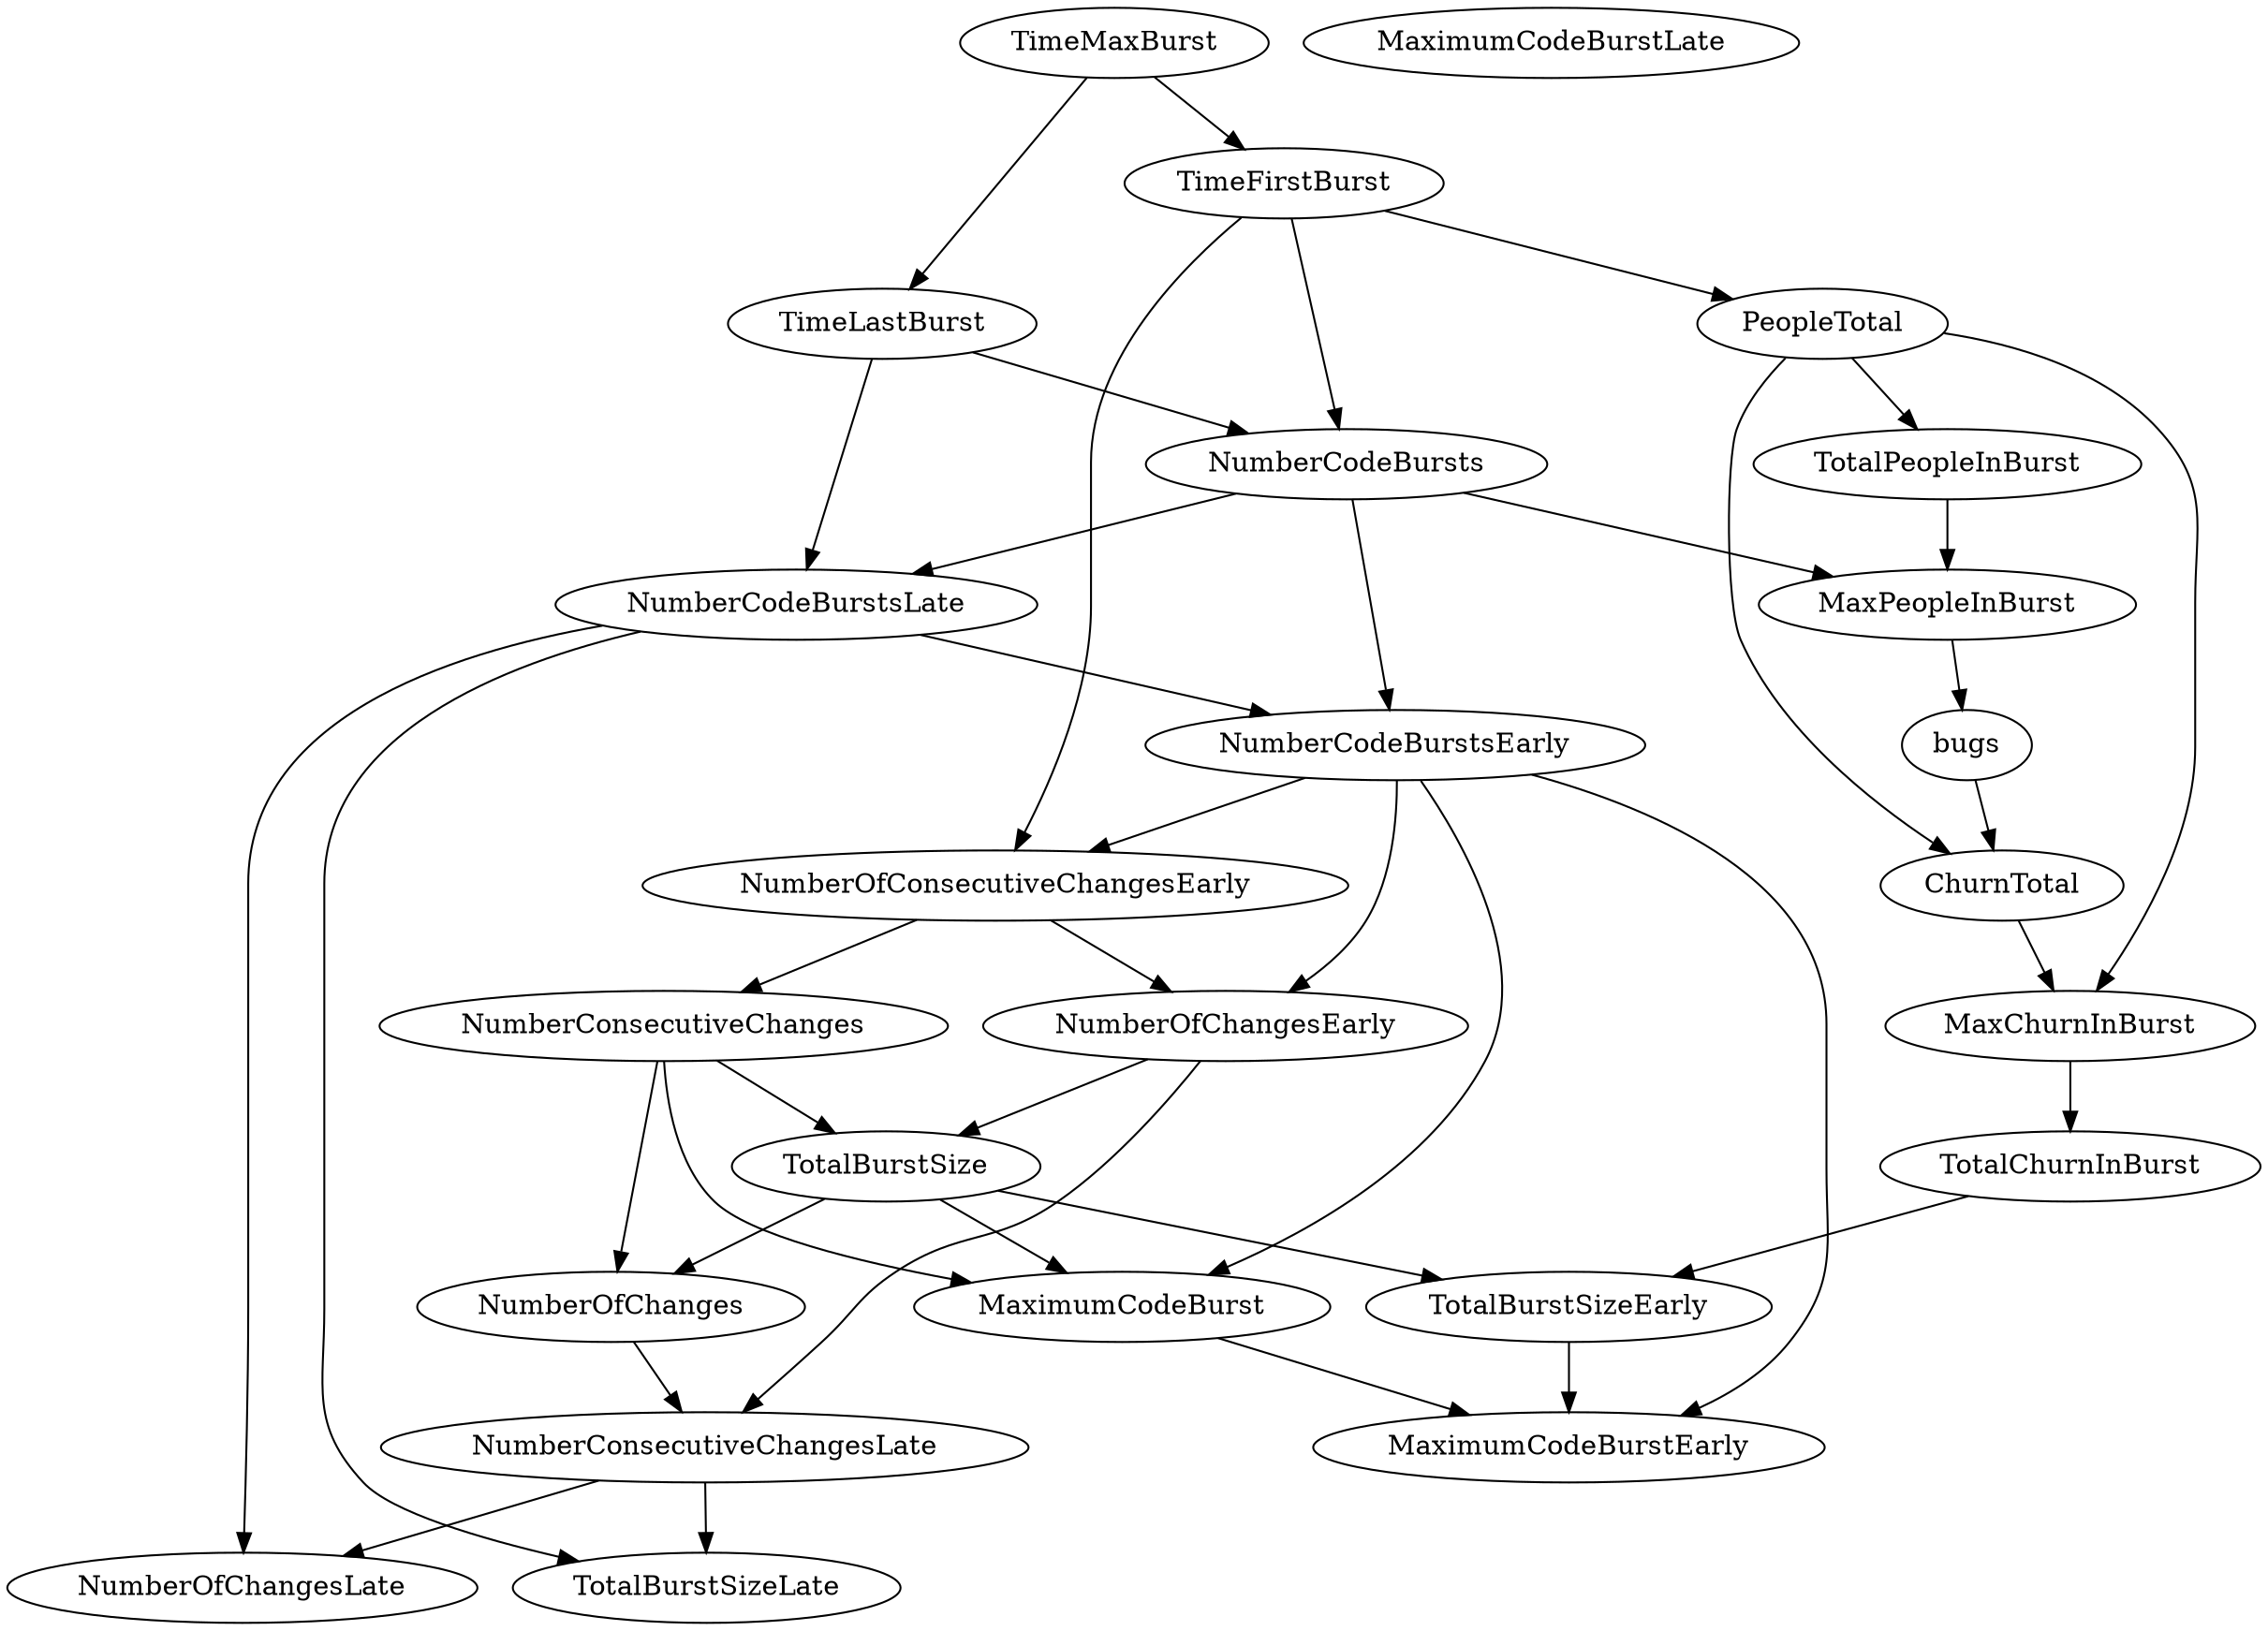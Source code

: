 digraph {
   TotalPeopleInBurst;
   MaximumCodeBurstLate;
   NumberOfChanges;
   MaxPeopleInBurst;
   TotalBurstSizeLate;
   NumberCodeBurstsLate;
   NumberOfChangesLate;
   NumberOfChangesEarly;
   MaxChurnInBurst;
   MaximumCodeBurstEarly;
   NumberCodeBurstsEarly;
   TimeFirstBurst;
   TotalChurnInBurst;
   ChurnTotal;
   MaximumCodeBurst;
   NumberOfConsecutiveChangesEarly;
   NumberConsecutiveChangesLate;
   TotalBurstSizeEarly;
   TotalBurstSize;
   TimeMaxBurst;
   NumberConsecutiveChanges;
   TimeLastBurst;
   NumberCodeBursts;
   PeopleTotal;
   bugs;
   TotalPeopleInBurst -> MaxPeopleInBurst;
   NumberOfChanges -> NumberConsecutiveChangesLate;
   MaxPeopleInBurst -> bugs;
   NumberCodeBurstsLate -> TotalBurstSizeLate;
   NumberCodeBurstsLate -> NumberOfChangesLate;
   NumberCodeBurstsLate -> NumberCodeBurstsEarly;
   NumberOfChangesEarly -> NumberConsecutiveChangesLate;
   NumberOfChangesEarly -> TotalBurstSize;
   MaxChurnInBurst -> TotalChurnInBurst;
   NumberCodeBurstsEarly -> NumberOfChangesEarly;
   NumberCodeBurstsEarly -> MaximumCodeBurstEarly;
   NumberCodeBurstsEarly -> MaximumCodeBurst;
   NumberCodeBurstsEarly -> NumberOfConsecutiveChangesEarly;
   TimeFirstBurst -> NumberOfConsecutiveChangesEarly;
   TimeFirstBurst -> NumberCodeBursts;
   TimeFirstBurst -> PeopleTotal;
   TotalChurnInBurst -> TotalBurstSizeEarly;
   ChurnTotal -> MaxChurnInBurst;
   MaximumCodeBurst -> MaximumCodeBurstEarly;
   NumberOfConsecutiveChangesEarly -> NumberOfChangesEarly;
   NumberOfConsecutiveChangesEarly -> NumberConsecutiveChanges;
   NumberConsecutiveChangesLate -> TotalBurstSizeLate;
   NumberConsecutiveChangesLate -> NumberOfChangesLate;
   TotalBurstSizeEarly -> MaximumCodeBurstEarly;
   TotalBurstSize -> NumberOfChanges;
   TotalBurstSize -> MaximumCodeBurst;
   TotalBurstSize -> TotalBurstSizeEarly;
   TimeMaxBurst -> TimeFirstBurst;
   TimeMaxBurst -> TimeLastBurst;
   NumberConsecutiveChanges -> NumberOfChanges;
   NumberConsecutiveChanges -> MaximumCodeBurst;
   NumberConsecutiveChanges -> TotalBurstSize;
   TimeLastBurst -> NumberCodeBurstsLate;
   TimeLastBurst -> NumberCodeBursts;
   NumberCodeBursts -> MaxPeopleInBurst;
   NumberCodeBursts -> NumberCodeBurstsLate;
   NumberCodeBursts -> NumberCodeBurstsEarly;
   PeopleTotal -> TotalPeopleInBurst;
   PeopleTotal -> MaxChurnInBurst;
   PeopleTotal -> ChurnTotal;
   bugs -> ChurnTotal;
}
